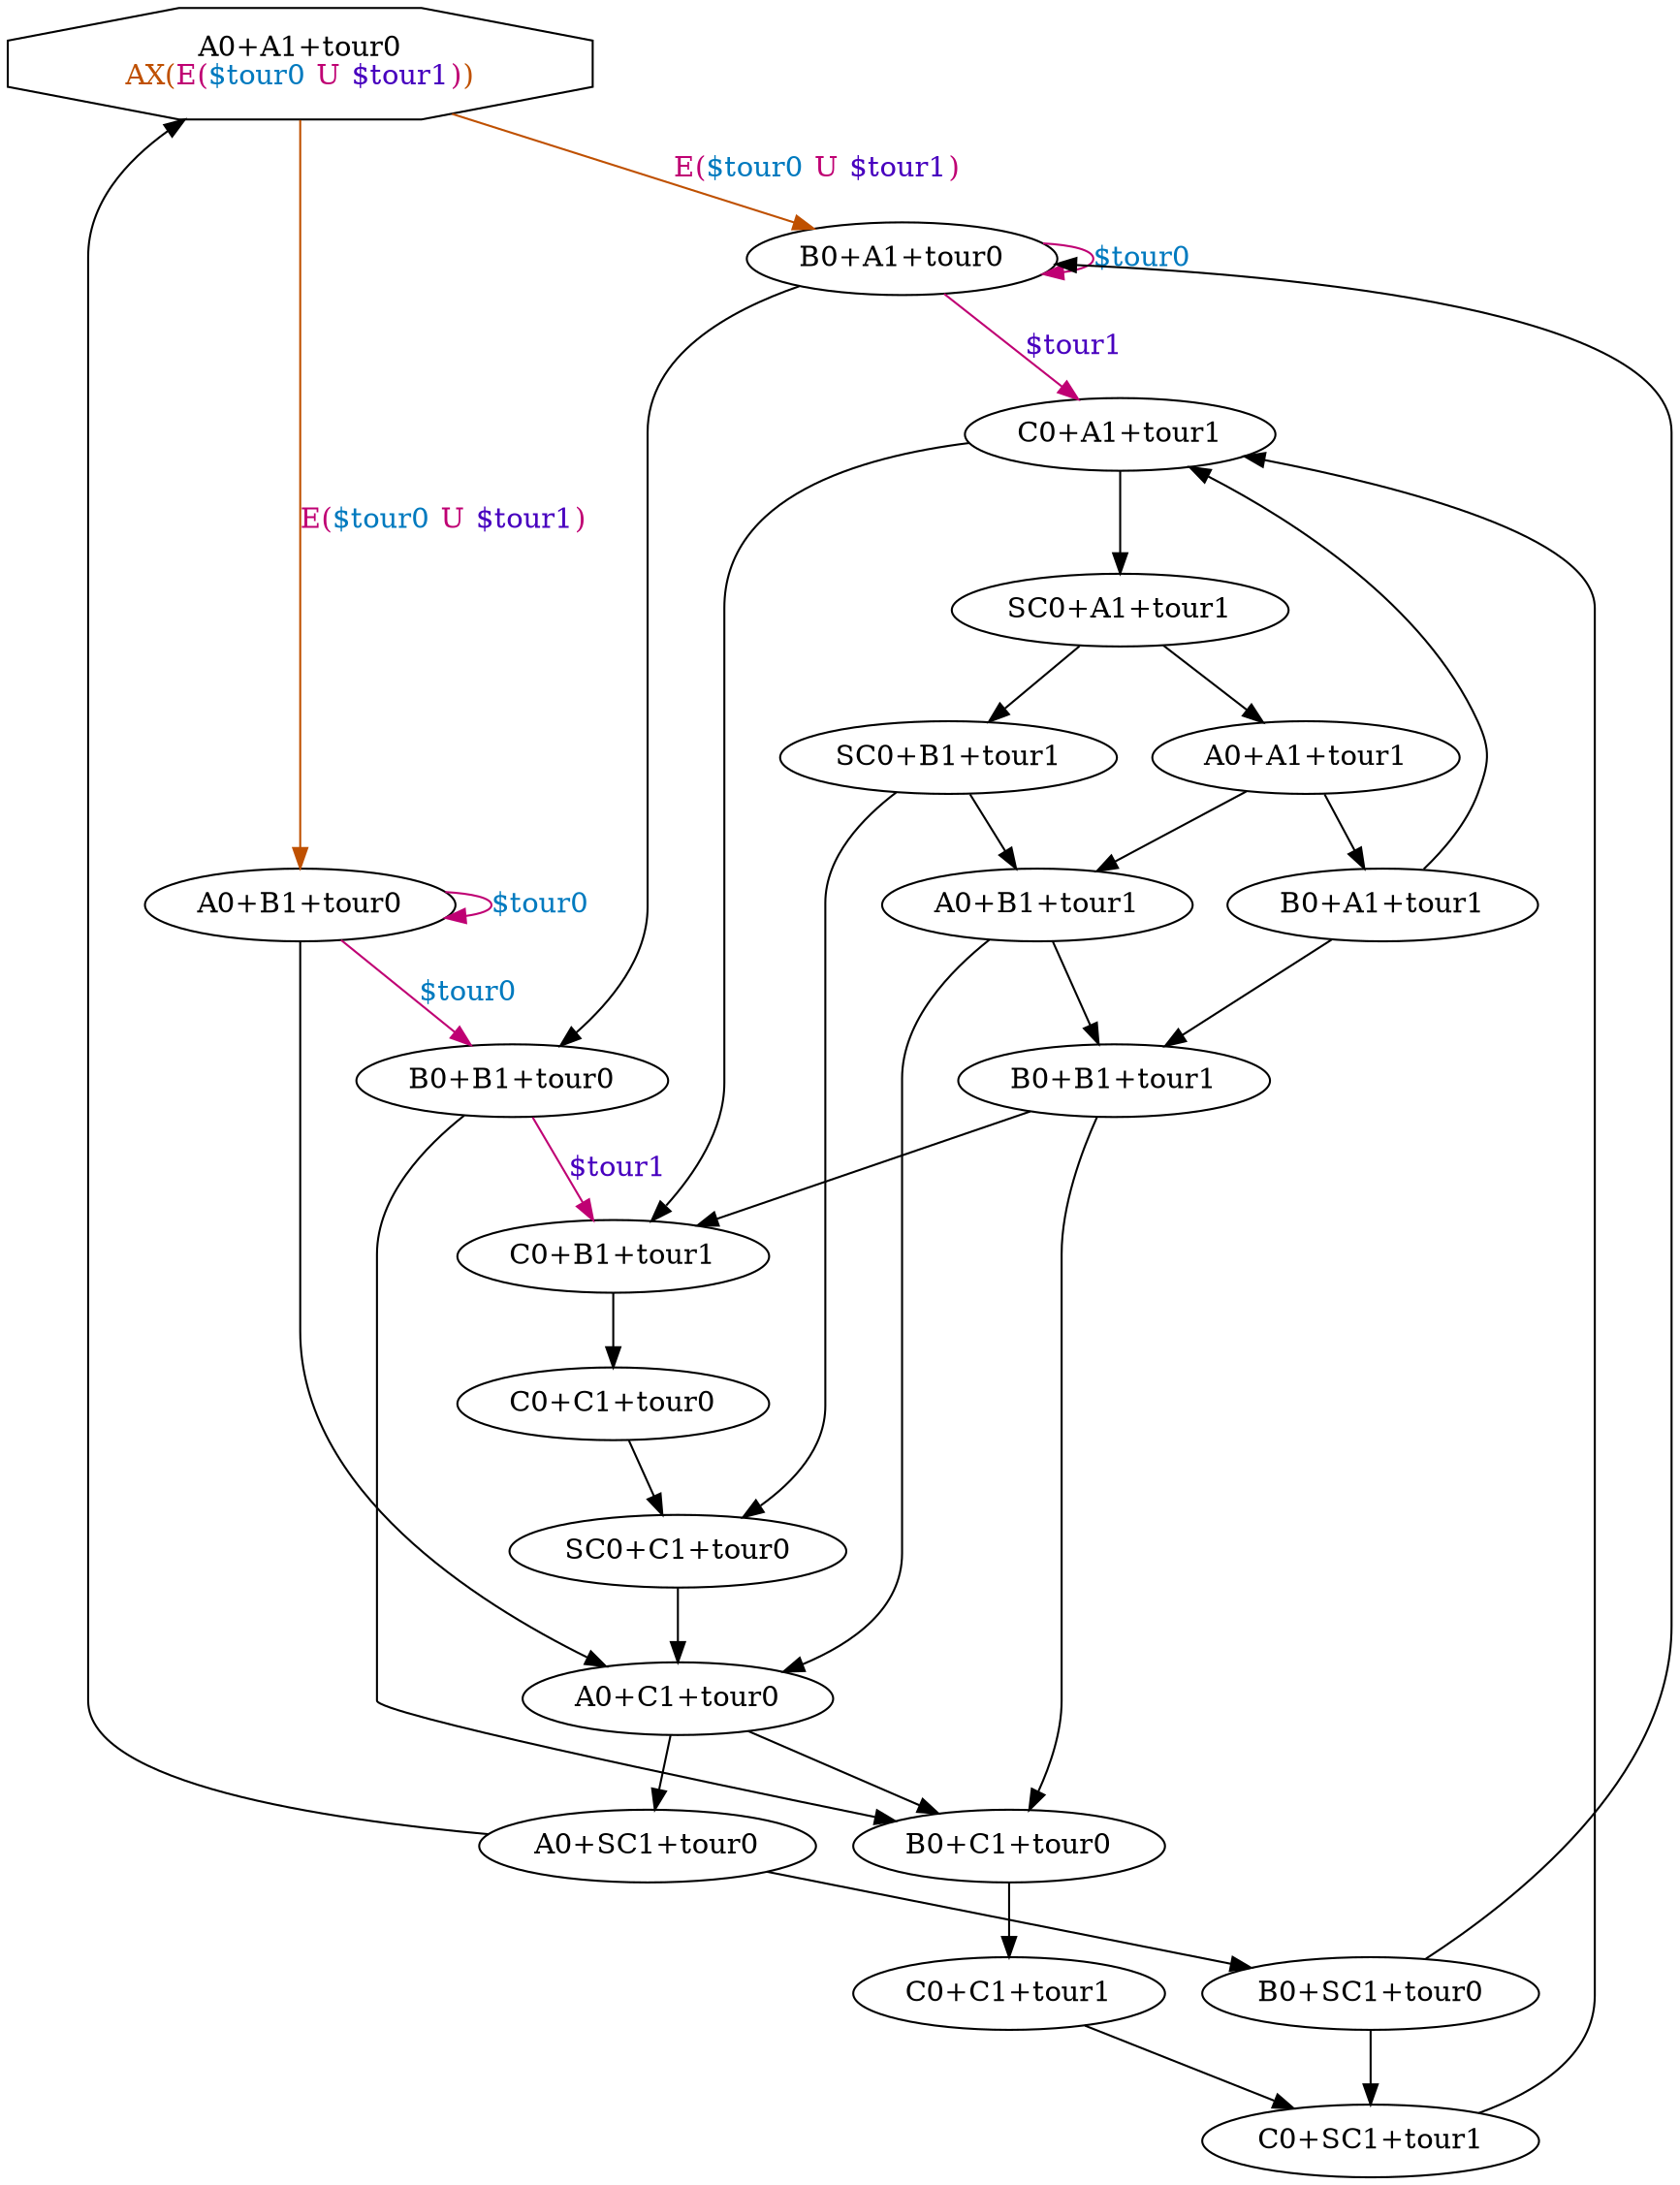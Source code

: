 digraph system {
N0 [label=<A0+A1+tour0<BR/><FONT COLOR="0.069999814 1 0.75">AX(<FONT COLOR="0.89999986 1 0.75">E(<FONT COLOR="0.5599998 1 0.75">$tour0</FONT> U <FONT COLOR="0.72999984 1 0.75">$tour1</FONT>)</FONT>)</FONT>>,shape=octagon]
N1 [label=<B0+A1+tour0>]
N2 [label=<C0+A1+tour1>]
N3 [label=<SC0+A1+tour1>]
N4 [label=<A0+A1+tour1>]
N5 [label=<B0+A1+tour1>]
N6 [label=<B0+B1+tour1>]
N7 [label=<C0+B1+tour1>]
N8 [label=<C0+C1+tour0>]
N9 [label=<SC0+C1+tour0>]
N10 [label=<A0+C1+tour0>]
N11 [label=<B0+C1+tour0>]
N12 [label=<C0+C1+tour1>]
N13 [label=<C0+SC1+tour1>]
N14 [label=<A0+SC1+tour0>]
N15 [label=<B0+SC1+tour0>]
N16 [label=<A0+B1+tour1>]
N17 [label=<SC0+B1+tour1>]
N18 [label=<B0+B1+tour0>]
N19 [label=<A0+B1+tour0>]
N1 -> N18
N2 -> N3
N2 -> N7
N3 -> N4
N3 -> N17
N4 -> N5
N4 -> N16
N5 -> N2
N5 -> N6
N6 -> N7
N6 -> N11
N7 -> N8
N8 -> N9
N9 -> N10
N10 -> N11
N10 -> N14
N11 -> N12
N12 -> N13
N13 -> N2
N14 -> N15
N14 -> N0
N15 -> N13
N15 -> N1
N16 -> N6
N16 -> N10
N17 -> N16
N17 -> N9
N18 -> N11
N19 -> N10
N19 -> N18 [color="0.89999986 1 0.75",label=<<FONT COLOR="0.5599998 1 0.75">$tour0</FONT>>]
N1 -> N1 [color="0.89999986 1 0.75",label=<<FONT COLOR="0.5599998 1 0.75">$tour0</FONT>>]
N19 -> N19 [color="0.89999986 1 0.75",label=<<FONT COLOR="0.5599998 1 0.75">$tour0</FONT>>]
N0 -> N1 [color="0.069999814 1 0.75",label=<<FONT COLOR="0.89999986 1 0.75">E(<FONT COLOR="0.5599998 1 0.75">$tour0</FONT> U <FONT COLOR="0.72999984 1 0.75">$tour1</FONT>)</FONT>>]
N0 -> N19 [color="0.069999814 1 0.75",label=<<FONT COLOR="0.89999986 1 0.75">E(<FONT COLOR="0.5599998 1 0.75">$tour0</FONT> U <FONT COLOR="0.72999984 1 0.75">$tour1</FONT>)</FONT>>]
N18 -> N7 [color="0.89999986 1 0.75",label=<<FONT COLOR="0.72999984 1 0.75">$tour1</FONT>>]
N1 -> N2 [color="0.89999986 1 0.75",label=<<FONT COLOR="0.72999984 1 0.75">$tour1</FONT>>]
}
